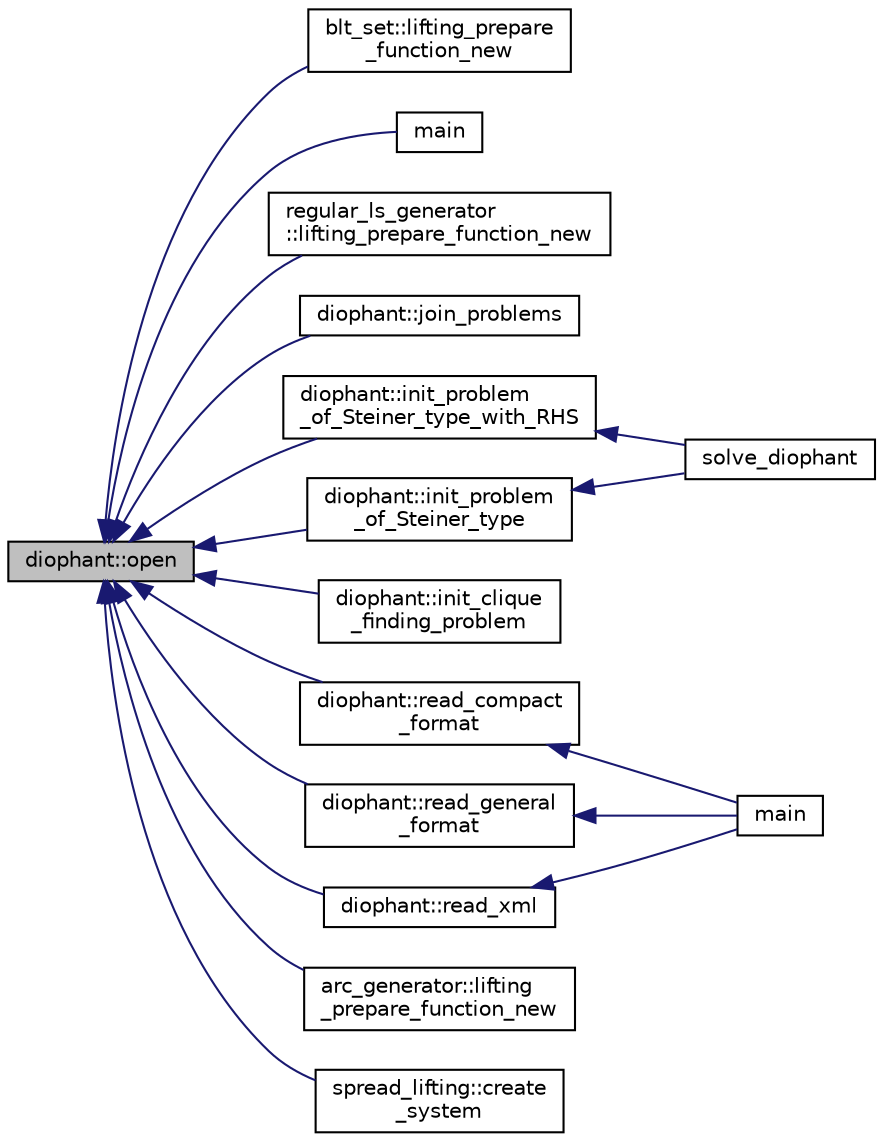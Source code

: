 digraph "diophant::open"
{
  edge [fontname="Helvetica",fontsize="10",labelfontname="Helvetica",labelfontsize="10"];
  node [fontname="Helvetica",fontsize="10",shape=record];
  rankdir="LR";
  Node362 [label="diophant::open",height=0.2,width=0.4,color="black", fillcolor="grey75", style="filled", fontcolor="black"];
  Node362 -> Node363 [dir="back",color="midnightblue",fontsize="10",style="solid",fontname="Helvetica"];
  Node363 [label="blt_set::lifting_prepare\l_function_new",height=0.2,width=0.4,color="black", fillcolor="white", style="filled",URL="$d1/d3d/classblt__set.html#a1314b7c0a3b78ba54c0f61a397d8afce"];
  Node362 -> Node364 [dir="back",color="midnightblue",fontsize="10",style="solid",fontname="Helvetica"];
  Node364 [label="main",height=0.2,width=0.4,color="black", fillcolor="white", style="filled",URL="$d6/d12/puzzle_8_c.html#a840291bc02cba5474a4cb46a9b9566fe"];
  Node362 -> Node365 [dir="back",color="midnightblue",fontsize="10",style="solid",fontname="Helvetica"];
  Node365 [label="regular_ls_generator\l::lifting_prepare_function_new",height=0.2,width=0.4,color="black", fillcolor="white", style="filled",URL="$d2/dd8/classregular__ls__generator.html#a5d4a720722a5db9aa0bb151b785db5e5"];
  Node362 -> Node366 [dir="back",color="midnightblue",fontsize="10",style="solid",fontname="Helvetica"];
  Node366 [label="diophant::join_problems",height=0.2,width=0.4,color="black", fillcolor="white", style="filled",URL="$d7/d9c/classdiophant.html#a6753173ea1ad81280ce91efe6a089102"];
  Node362 -> Node367 [dir="back",color="midnightblue",fontsize="10",style="solid",fontname="Helvetica"];
  Node367 [label="diophant::init_problem\l_of_Steiner_type_with_RHS",height=0.2,width=0.4,color="black", fillcolor="white", style="filled",URL="$d7/d9c/classdiophant.html#afec4aea287c456909705c5f09369ff63"];
  Node367 -> Node368 [dir="back",color="midnightblue",fontsize="10",style="solid",fontname="Helvetica"];
  Node368 [label="solve_diophant",height=0.2,width=0.4,color="black", fillcolor="white", style="filled",URL="$da/dd4/solvers_8h.html#af08eebddb0a897485d9a29558f6169b0"];
  Node362 -> Node369 [dir="back",color="midnightblue",fontsize="10",style="solid",fontname="Helvetica"];
  Node369 [label="diophant::init_problem\l_of_Steiner_type",height=0.2,width=0.4,color="black", fillcolor="white", style="filled",URL="$d7/d9c/classdiophant.html#ae10252919a85d14368a327eb291d8f47"];
  Node369 -> Node368 [dir="back",color="midnightblue",fontsize="10",style="solid",fontname="Helvetica"];
  Node362 -> Node370 [dir="back",color="midnightblue",fontsize="10",style="solid",fontname="Helvetica"];
  Node370 [label="diophant::init_clique\l_finding_problem",height=0.2,width=0.4,color="black", fillcolor="white", style="filled",URL="$d7/d9c/classdiophant.html#ac84b2692cc489bb7f8c8270532887ac0"];
  Node362 -> Node371 [dir="back",color="midnightblue",fontsize="10",style="solid",fontname="Helvetica"];
  Node371 [label="diophant::read_compact\l_format",height=0.2,width=0.4,color="black", fillcolor="white", style="filled",URL="$d7/d9c/classdiophant.html#a8cf43adfae9ea53b58c6388c50bcd368"];
  Node371 -> Node372 [dir="back",color="midnightblue",fontsize="10",style="solid",fontname="Helvetica"];
  Node372 [label="main",height=0.2,width=0.4,color="black", fillcolor="white", style="filled",URL="$dc/dbc/solve__diophant_8_c.html#a3c04138a5bfe5d72780bb7e82a18e627"];
  Node362 -> Node373 [dir="back",color="midnightblue",fontsize="10",style="solid",fontname="Helvetica"];
  Node373 [label="diophant::read_general\l_format",height=0.2,width=0.4,color="black", fillcolor="white", style="filled",URL="$d7/d9c/classdiophant.html#a1887f195bdb2f597aa7eedc55cb8a211"];
  Node373 -> Node372 [dir="back",color="midnightblue",fontsize="10",style="solid",fontname="Helvetica"];
  Node362 -> Node374 [dir="back",color="midnightblue",fontsize="10",style="solid",fontname="Helvetica"];
  Node374 [label="diophant::read_xml",height=0.2,width=0.4,color="black", fillcolor="white", style="filled",URL="$d7/d9c/classdiophant.html#a56bf6e90f2b106f051f0735bb118cec6"];
  Node374 -> Node372 [dir="back",color="midnightblue",fontsize="10",style="solid",fontname="Helvetica"];
  Node362 -> Node375 [dir="back",color="midnightblue",fontsize="10",style="solid",fontname="Helvetica"];
  Node375 [label="arc_generator::lifting\l_prepare_function_new",height=0.2,width=0.4,color="black", fillcolor="white", style="filled",URL="$d4/d21/classarc__generator.html#a1078fb020754103ae2a648c146e32320"];
  Node362 -> Node376 [dir="back",color="midnightblue",fontsize="10",style="solid",fontname="Helvetica"];
  Node376 [label="spread_lifting::create\l_system",height=0.2,width=0.4,color="black", fillcolor="white", style="filled",URL="$d7/de2/classspread__lifting.html#a389c7761cc6a956414db3a1d60c028f7"];
}
